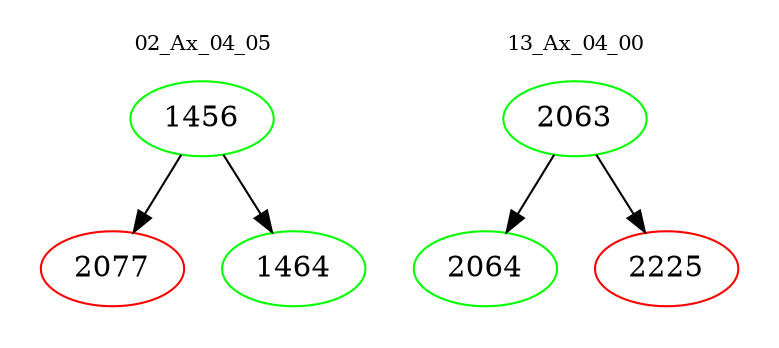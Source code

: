 digraph{
subgraph cluster_0 {
color = white
label = "02_Ax_04_05";
fontsize=10;
T0_1456 [label="1456", color="green"]
T0_1456 -> T0_2077 [color="black"]
T0_2077 [label="2077", color="red"]
T0_1456 -> T0_1464 [color="black"]
T0_1464 [label="1464", color="green"]
}
subgraph cluster_1 {
color = white
label = "13_Ax_04_00";
fontsize=10;
T1_2063 [label="2063", color="green"]
T1_2063 -> T1_2064 [color="black"]
T1_2064 [label="2064", color="green"]
T1_2063 -> T1_2225 [color="black"]
T1_2225 [label="2225", color="red"]
}
}
